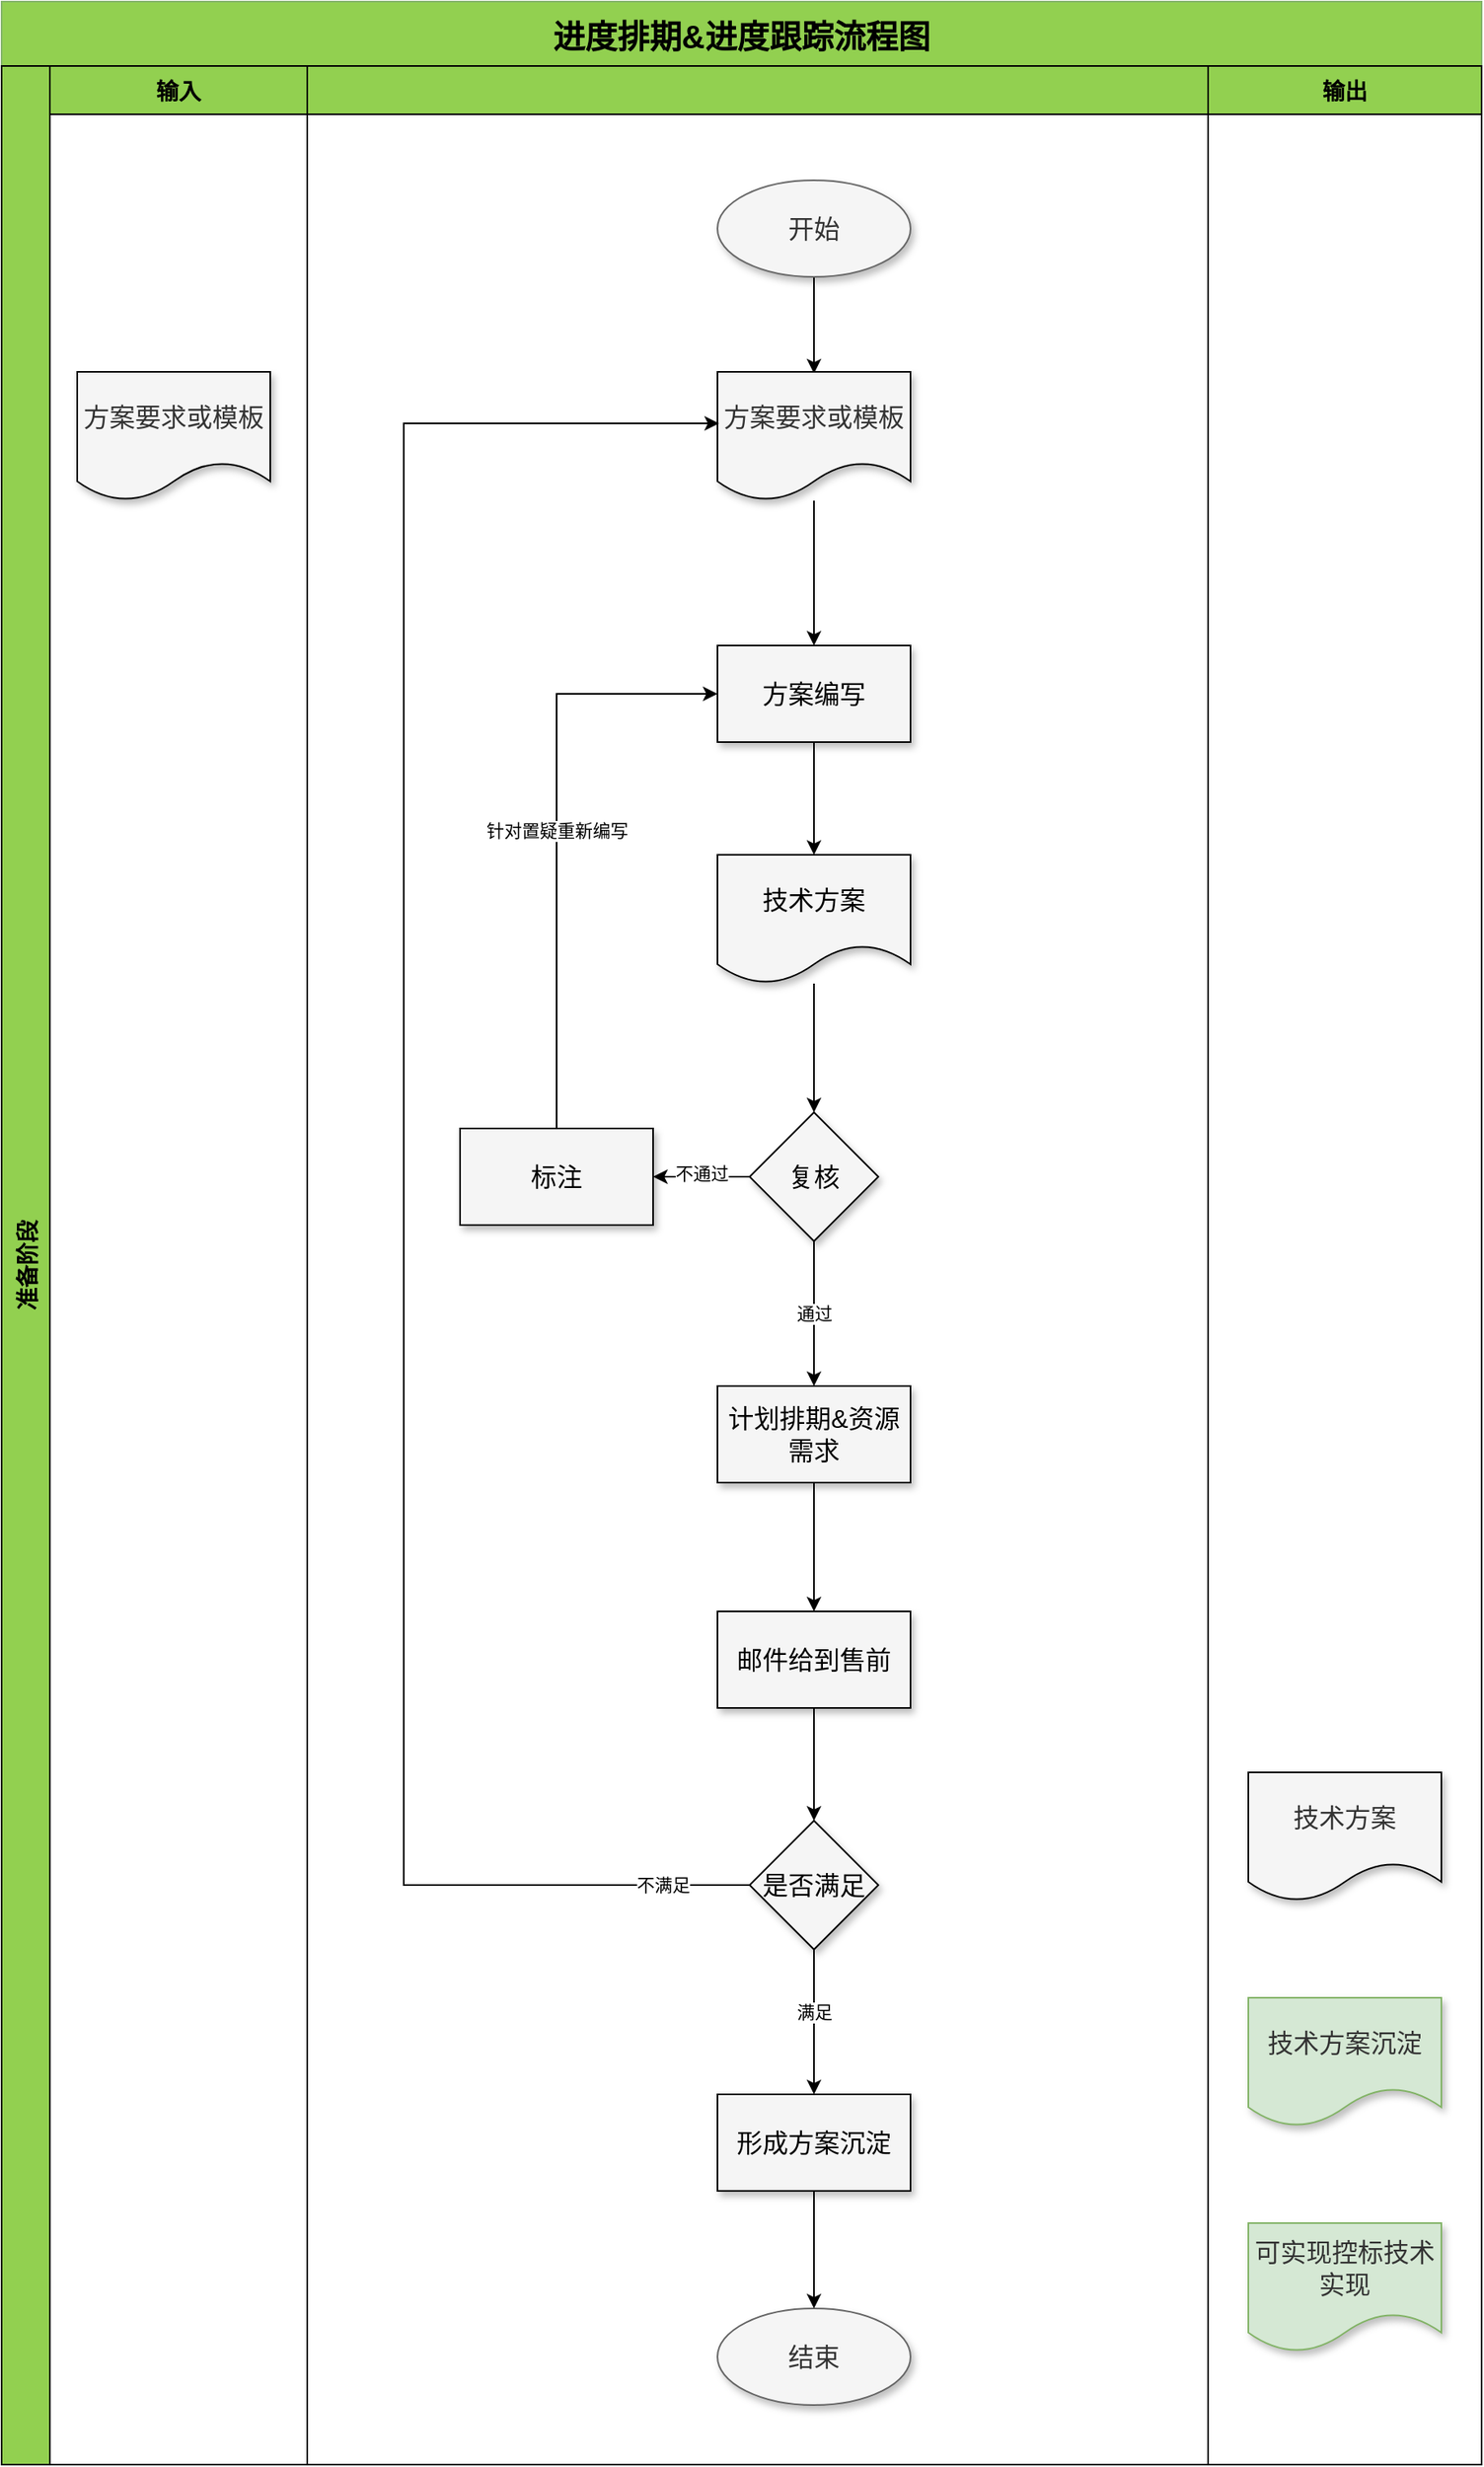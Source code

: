 <mxfile version="21.3.7" type="github">
  <diagram id="Nbi2OOFG4A7icGLgDpQb" name="第 1 页">
    <mxGraphModel dx="2261" dy="773" grid="1" gridSize="10" guides="1" tooltips="1" connect="1" arrows="1" fold="1" page="1" pageScale="1" pageWidth="827" pageHeight="1169" background="none" math="0" shadow="0">
      <root>
        <mxCell id="0" />
        <mxCell id="1" parent="0" />
        <mxCell id="kk27pRFW-uQP8ShshRhL-2" value="进度排期&amp;进度跟踪流程图" style="swimlane;childLayout=stackLayout;resizeParent=1;resizeParentMax=0;horizontal=1;startSize=40;horizontalStack=0;fillColor=#92D050;strokeColor=#82b366;fontSize=20;spacingTop=4;spacingBottom=4;swimlaneFillColor=none;arcSize=15;perimeterSpacing=0;gradientColor=none;spacing=2;" parent="1" vertex="1">
          <mxGeometry x="-460" y="50" width="920" height="1530" as="geometry">
            <mxRectangle x="220" y="250" width="100" height="30" as="alternateBounds" />
          </mxGeometry>
        </mxCell>
        <mxCell id="kk27pRFW-uQP8ShshRhL-3" value="准备阶段" style="swimlane;startSize=30;horizontal=0;fillColor=#92D050;fontSize=14;" parent="kk27pRFW-uQP8ShshRhL-2" vertex="1">
          <mxGeometry y="40" width="920" height="1490" as="geometry" />
        </mxCell>
        <mxCell id="OawIMf_CP--zUOg47wnV-12" value="输入" style="swimlane;startSize=30;fillColor=#92D050;fontSize=14;" parent="kk27pRFW-uQP8ShshRhL-3" vertex="1">
          <mxGeometry x="30" width="160" height="1490" as="geometry" />
        </mxCell>
        <mxCell id="OPbE7t7HaxnLKORAEwCf-114" value="&lt;font face=&quot;Microsoft YaHei-2&quot; data-font-src=&quot;https://fonts.cdnfonts.com/s/62899/chinese.msyh.woff&quot; style=&quot;font-size: 16px;&quot; color=&quot;#333333&quot;&gt;方案要求或模板&lt;/font&gt;" style="shape=document;whiteSpace=wrap;html=1;boundedLbl=1;shadow=1;sketch=0;fontSize=12;fontColor=#FFC000;fillColor=#F5F5F5;" parent="OawIMf_CP--zUOg47wnV-12" vertex="1">
          <mxGeometry x="17" y="190" width="120" height="80" as="geometry" />
        </mxCell>
        <mxCell id="OawIMf_CP--zUOg47wnV-13" value="输出" style="swimlane;fillColor=#92D050;fontSize=14;startSize=30;" parent="kk27pRFW-uQP8ShshRhL-3" vertex="1">
          <mxGeometry x="750" width="170" height="1490" as="geometry" />
        </mxCell>
        <mxCell id="OPbE7t7HaxnLKORAEwCf-111" value="&lt;font face=&quot;Microsoft YaHei-2&quot; data-font-src=&quot;https://fonts.cdnfonts.com/s/62899/chinese.msyh.woff&quot; style=&quot;font-size: 16px;&quot; color=&quot;#333333&quot;&gt;技术方案&lt;/font&gt;" style="shape=document;whiteSpace=wrap;html=1;boundedLbl=1;shadow=1;sketch=0;fontSize=12;fontColor=#FFC000;fillColor=#F5F5F5;" parent="OawIMf_CP--zUOg47wnV-13" vertex="1">
          <mxGeometry x="25" y="1060" width="120" height="80" as="geometry" />
        </mxCell>
        <mxCell id="OPbE7t7HaxnLKORAEwCf-112" value="&lt;font face=&quot;Microsoft YaHei-2&quot; data-font-src=&quot;https://fonts.cdnfonts.com/s/62899/chinese.msyh.woff&quot; style=&quot;font-size: 16px;&quot; color=&quot;#333333&quot;&gt;技术方案沉淀&lt;/font&gt;" style="shape=document;whiteSpace=wrap;html=1;boundedLbl=1;shadow=1;sketch=0;fontSize=12;fillColor=#d5e8d4;strokeColor=#82b366;" parent="OawIMf_CP--zUOg47wnV-13" vertex="1">
          <mxGeometry x="25" y="1200" width="120" height="80" as="geometry" />
        </mxCell>
        <mxCell id="OPbE7t7HaxnLKORAEwCf-113" value="&lt;font face=&quot;Microsoft YaHei-2&quot; color=&quot;#333333&quot;&gt;&lt;span style=&quot;font-size: 16px;&quot;&gt;可实现控标技术实现&lt;/span&gt;&lt;/font&gt;" style="shape=document;whiteSpace=wrap;html=1;boundedLbl=1;shadow=1;sketch=0;fontSize=12;fillColor=#d5e8d4;strokeColor=#82b366;" parent="OawIMf_CP--zUOg47wnV-13" vertex="1">
          <mxGeometry x="25" y="1340" width="120" height="80" as="geometry" />
        </mxCell>
        <mxCell id="OawIMf_CP--zUOg47wnV-14" value="" style="swimlane;startSize=30;fillColor=#92D050;fontSize=14;fontColor=#000000;" parent="kk27pRFW-uQP8ShshRhL-3" vertex="1">
          <mxGeometry x="190" width="560" height="1490" as="geometry" />
        </mxCell>
        <mxCell id="OPbE7t7HaxnLKORAEwCf-91" style="edgeStyle=orthogonalEdgeStyle;rounded=0;orthogonalLoop=1;jettySize=auto;html=1;exitX=0.5;exitY=1;exitDx=0;exitDy=0;entryX=0.5;entryY=0;entryDx=0;entryDy=0;" parent="OawIMf_CP--zUOg47wnV-14" source="OPbE7t7HaxnLKORAEwCf-68" edge="1">
          <mxGeometry relative="1" as="geometry">
            <mxPoint x="315" y="191" as="targetPoint" />
          </mxGeometry>
        </mxCell>
        <mxCell id="OPbE7t7HaxnLKORAEwCf-68" value="&lt;font data-font-src=&quot;https://fonts.cdnfonts.com/s/62899/chinese.msyh.woff&quot; face=&quot;Microsoft YaHei-2&quot; style=&quot;font-size: 16px;&quot;&gt;开始&lt;/font&gt;" style="ellipse;whiteSpace=wrap;html=1;shadow=1;sketch=0;fillColor=#f5f5f5;fontColor=#333333;strokeColor=#666666;" parent="OawIMf_CP--zUOg47wnV-14" vertex="1">
          <mxGeometry x="255" y="71" width="120" height="60" as="geometry" />
        </mxCell>
        <mxCell id="OPbE7t7HaxnLKORAEwCf-90" value="&lt;font data-font-src=&quot;https://fonts.cdnfonts.com/s/62899/chinese.msyh.woff&quot; face=&quot;Microsoft YaHei-2&quot; style=&quot;font-size: 16px;&quot;&gt;结束&lt;/font&gt;" style="ellipse;whiteSpace=wrap;html=1;shadow=1;sketch=0;fillColor=#f5f5f5;fontColor=#333333;strokeColor=#666666;" parent="OawIMf_CP--zUOg47wnV-14" vertex="1">
          <mxGeometry x="255" y="1393" width="120" height="60" as="geometry" />
        </mxCell>
        <mxCell id="7LF3zlIFuUC0MOFpZEcP-2" value="" style="edgeStyle=orthogonalEdgeStyle;rounded=0;orthogonalLoop=1;jettySize=auto;html=1;" parent="OawIMf_CP--zUOg47wnV-14" source="OawIMf_CP--zUOg47wnV-247" target="7LF3zlIFuUC0MOFpZEcP-1" edge="1">
          <mxGeometry relative="1" as="geometry" />
        </mxCell>
        <mxCell id="OawIMf_CP--zUOg47wnV-247" value="&lt;font face=&quot;Microsoft YaHei-2&quot; data-font-src=&quot;https://fonts.cdnfonts.com/s/62899/chinese.msyh.woff&quot; style=&quot;font-size: 16px;&quot; color=&quot;#333333&quot;&gt;方案要求或模板&lt;/font&gt;" style="shape=document;whiteSpace=wrap;html=1;boundedLbl=1;shadow=1;sketch=0;fontSize=12;fontColor=#FFC000;fillColor=#F5F5F5;" parent="OawIMf_CP--zUOg47wnV-14" vertex="1">
          <mxGeometry x="255" y="190" width="120" height="80" as="geometry" />
        </mxCell>
        <mxCell id="7LF3zlIFuUC0MOFpZEcP-10" value="" style="edgeStyle=orthogonalEdgeStyle;rounded=0;orthogonalLoop=1;jettySize=auto;html=1;" parent="OawIMf_CP--zUOg47wnV-14" source="7LF3zlIFuUC0MOFpZEcP-1" target="7LF3zlIFuUC0MOFpZEcP-9" edge="1">
          <mxGeometry relative="1" as="geometry" />
        </mxCell>
        <mxCell id="7LF3zlIFuUC0MOFpZEcP-1" value="方案编写" style="whiteSpace=wrap;html=1;fillColor=#F5F5F5;fontColor=#000000;shadow=1;sketch=0;fontSize=16;" parent="OawIMf_CP--zUOg47wnV-14" vertex="1">
          <mxGeometry x="255" y="360" width="120" height="60" as="geometry" />
        </mxCell>
        <mxCell id="7LF3zlIFuUC0MOFpZEcP-12" value="" style="edgeStyle=orthogonalEdgeStyle;rounded=0;orthogonalLoop=1;jettySize=auto;html=1;" parent="OawIMf_CP--zUOg47wnV-14" source="7LF3zlIFuUC0MOFpZEcP-9" target="7LF3zlIFuUC0MOFpZEcP-11" edge="1">
          <mxGeometry relative="1" as="geometry" />
        </mxCell>
        <mxCell id="7LF3zlIFuUC0MOFpZEcP-9" value="技术方案" style="shape=document;whiteSpace=wrap;html=1;boundedLbl=1;fontSize=16;fillColor=#F5F5F5;fontColor=#000000;shadow=1;sketch=0;" parent="OawIMf_CP--zUOg47wnV-14" vertex="1">
          <mxGeometry x="255" y="490" width="120" height="80" as="geometry" />
        </mxCell>
        <mxCell id="7LF3zlIFuUC0MOFpZEcP-14" value="" style="edgeStyle=orthogonalEdgeStyle;rounded=0;orthogonalLoop=1;jettySize=auto;html=1;" parent="OawIMf_CP--zUOg47wnV-14" source="7LF3zlIFuUC0MOFpZEcP-11" target="7LF3zlIFuUC0MOFpZEcP-13" edge="1">
          <mxGeometry relative="1" as="geometry" />
        </mxCell>
        <mxCell id="7LF3zlIFuUC0MOFpZEcP-18" value="不通过" style="edgeLabel;html=1;align=center;verticalAlign=middle;resizable=0;points=[];" parent="7LF3zlIFuUC0MOFpZEcP-14" vertex="1" connectable="0">
          <mxGeometry y="-2" relative="1" as="geometry">
            <mxPoint as="offset" />
          </mxGeometry>
        </mxCell>
        <mxCell id="7LF3zlIFuUC0MOFpZEcP-20" value="通过" style="edgeStyle=orthogonalEdgeStyle;rounded=0;orthogonalLoop=1;jettySize=auto;html=1;" parent="OawIMf_CP--zUOg47wnV-14" source="7LF3zlIFuUC0MOFpZEcP-11" target="7LF3zlIFuUC0MOFpZEcP-19" edge="1">
          <mxGeometry relative="1" as="geometry" />
        </mxCell>
        <mxCell id="7LF3zlIFuUC0MOFpZEcP-11" value="复核" style="rhombus;whiteSpace=wrap;html=1;fontSize=16;fillColor=#F5F5F5;fontColor=#000000;shadow=1;sketch=0;" parent="OawIMf_CP--zUOg47wnV-14" vertex="1">
          <mxGeometry x="275" y="650" width="80" height="80" as="geometry" />
        </mxCell>
        <mxCell id="7LF3zlIFuUC0MOFpZEcP-15" value="针对置疑重新编写" style="edgeStyle=orthogonalEdgeStyle;rounded=0;orthogonalLoop=1;jettySize=auto;html=1;exitX=0.5;exitY=0;exitDx=0;exitDy=0;entryX=0;entryY=0.5;entryDx=0;entryDy=0;" parent="OawIMf_CP--zUOg47wnV-14" source="7LF3zlIFuUC0MOFpZEcP-13" target="7LF3zlIFuUC0MOFpZEcP-1" edge="1">
          <mxGeometry relative="1" as="geometry" />
        </mxCell>
        <mxCell id="7LF3zlIFuUC0MOFpZEcP-13" value="标注" style="whiteSpace=wrap;html=1;fontSize=16;fillColor=#F5F5F5;fontColor=#000000;shadow=1;sketch=0;" parent="OawIMf_CP--zUOg47wnV-14" vertex="1">
          <mxGeometry x="95" y="660" width="120" height="60" as="geometry" />
        </mxCell>
        <mxCell id="FTWjFI3qGSnNJbFEylTp-8" value="" style="edgeStyle=orthogonalEdgeStyle;rounded=0;orthogonalLoop=1;jettySize=auto;html=1;" edge="1" parent="OawIMf_CP--zUOg47wnV-14" source="7LF3zlIFuUC0MOFpZEcP-19" target="FTWjFI3qGSnNJbFEylTp-7">
          <mxGeometry relative="1" as="geometry" />
        </mxCell>
        <mxCell id="7LF3zlIFuUC0MOFpZEcP-19" value="计划排期&amp;amp;资源需求" style="whiteSpace=wrap;html=1;fontSize=16;fillColor=#F5F5F5;fontColor=#000000;shadow=1;sketch=0;" parent="OawIMf_CP--zUOg47wnV-14" vertex="1">
          <mxGeometry x="255" y="820" width="120" height="60" as="geometry" />
        </mxCell>
        <mxCell id="7LF3zlIFuUC0MOFpZEcP-38" style="edgeStyle=orthogonalEdgeStyle;rounded=0;orthogonalLoop=1;jettySize=auto;html=1;entryX=0.008;entryY=0.4;entryDx=0;entryDy=0;entryPerimeter=0;exitX=0;exitY=0.5;exitDx=0;exitDy=0;" parent="OawIMf_CP--zUOg47wnV-14" source="FTWjFI3qGSnNJbFEylTp-9" target="OawIMf_CP--zUOg47wnV-247" edge="1">
          <mxGeometry relative="1" as="geometry">
            <mxPoint x="30" y="630" as="targetPoint" />
            <Array as="points">
              <mxPoint x="60" y="1130" />
              <mxPoint x="60" y="222" />
            </Array>
            <mxPoint x="270" y="1130" as="sourcePoint" />
          </mxGeometry>
        </mxCell>
        <mxCell id="7LF3zlIFuUC0MOFpZEcP-39" value="不满足" style="edgeLabel;html=1;align=center;verticalAlign=middle;resizable=0;points=[];" parent="7LF3zlIFuUC0MOFpZEcP-38" vertex="1" connectable="0">
          <mxGeometry x="-0.918" relative="1" as="geometry">
            <mxPoint as="offset" />
          </mxGeometry>
        </mxCell>
        <mxCell id="FTWjFI3qGSnNJbFEylTp-10" value="" style="edgeStyle=orthogonalEdgeStyle;rounded=0;orthogonalLoop=1;jettySize=auto;html=1;" edge="1" parent="OawIMf_CP--zUOg47wnV-14" source="FTWjFI3qGSnNJbFEylTp-7" target="FTWjFI3qGSnNJbFEylTp-9">
          <mxGeometry relative="1" as="geometry" />
        </mxCell>
        <mxCell id="FTWjFI3qGSnNJbFEylTp-7" value="邮件给到售前" style="whiteSpace=wrap;html=1;fontSize=16;fillColor=#F5F5F5;fontColor=#000000;shadow=1;sketch=0;" vertex="1" parent="OawIMf_CP--zUOg47wnV-14">
          <mxGeometry x="255" y="960" width="120" height="60" as="geometry" />
        </mxCell>
        <mxCell id="FTWjFI3qGSnNJbFEylTp-12" value="" style="edgeStyle=orthogonalEdgeStyle;rounded=0;orthogonalLoop=1;jettySize=auto;html=1;" edge="1" parent="OawIMf_CP--zUOg47wnV-14" source="FTWjFI3qGSnNJbFEylTp-9" target="FTWjFI3qGSnNJbFEylTp-11">
          <mxGeometry relative="1" as="geometry" />
        </mxCell>
        <mxCell id="FTWjFI3qGSnNJbFEylTp-13" value="满足" style="edgeLabel;html=1;align=center;verticalAlign=middle;resizable=0;points=[];" vertex="1" connectable="0" parent="FTWjFI3qGSnNJbFEylTp-12">
          <mxGeometry x="-0.133" relative="1" as="geometry">
            <mxPoint as="offset" />
          </mxGeometry>
        </mxCell>
        <mxCell id="FTWjFI3qGSnNJbFEylTp-9" value="是否满足" style="rhombus;whiteSpace=wrap;html=1;fontSize=16;fillColor=#F5F5F5;fontColor=#000000;shadow=1;sketch=0;" vertex="1" parent="OawIMf_CP--zUOg47wnV-14">
          <mxGeometry x="275" y="1090" width="80" height="80" as="geometry" />
        </mxCell>
        <mxCell id="FTWjFI3qGSnNJbFEylTp-14" style="edgeStyle=orthogonalEdgeStyle;rounded=0;orthogonalLoop=1;jettySize=auto;html=1;exitX=0.5;exitY=1;exitDx=0;exitDy=0;entryX=0.5;entryY=0;entryDx=0;entryDy=0;" edge="1" parent="OawIMf_CP--zUOg47wnV-14" source="FTWjFI3qGSnNJbFEylTp-11" target="OPbE7t7HaxnLKORAEwCf-90">
          <mxGeometry relative="1" as="geometry" />
        </mxCell>
        <mxCell id="FTWjFI3qGSnNJbFEylTp-11" value="形成方案沉淀" style="whiteSpace=wrap;html=1;fontSize=16;fillColor=#F5F5F5;fontColor=#000000;shadow=1;sketch=0;" vertex="1" parent="OawIMf_CP--zUOg47wnV-14">
          <mxGeometry x="255" y="1260" width="120" height="60" as="geometry" />
        </mxCell>
      </root>
    </mxGraphModel>
  </diagram>
</mxfile>
